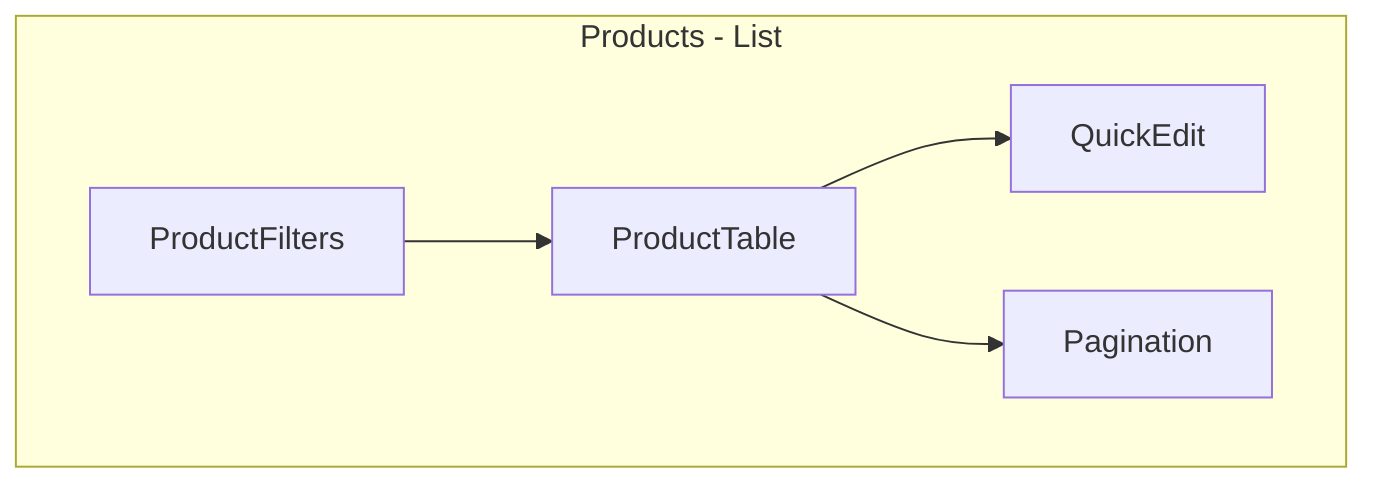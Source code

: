 flowchart TB
  subgraph Page[Products - List]
    PF[ProductFilters]
    PT[ProductTable]
    QE[QuickEdit]
    PG[Pagination]
  end
  PF --> PT
  PT --> QE
  PT --> PG